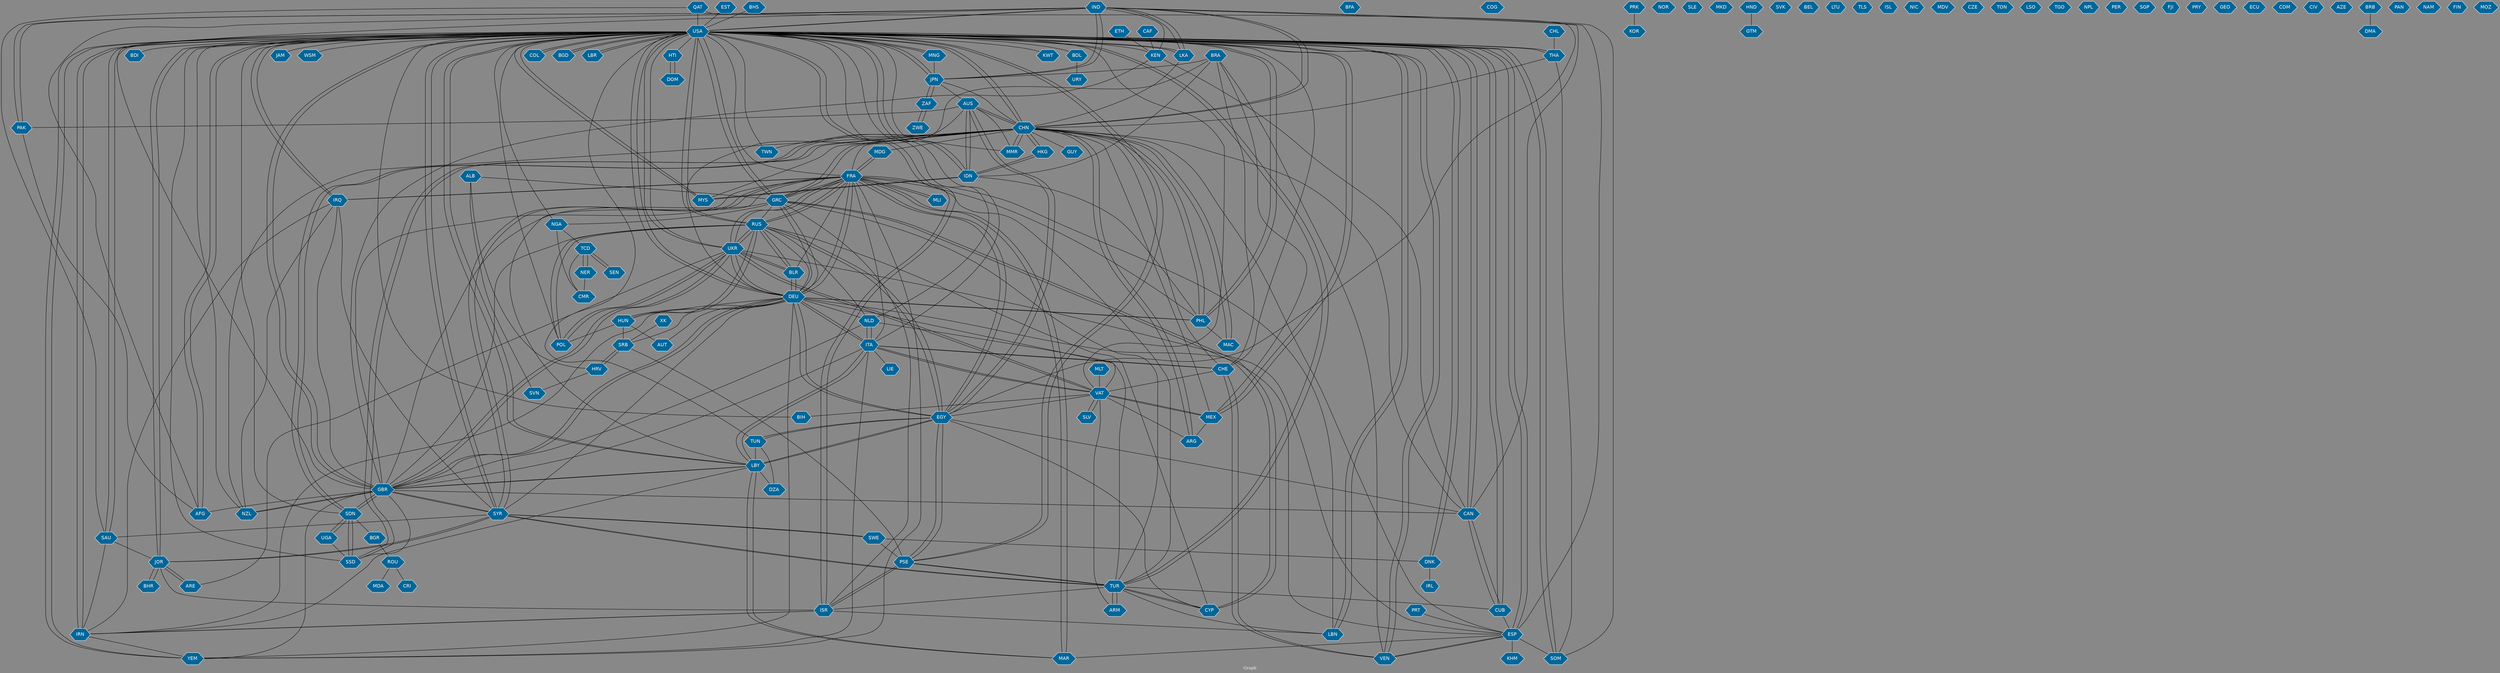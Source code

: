 // Countries together in item graph
graph {
	graph [bgcolor="#888888" fontcolor=white fontsize=12 label="Graph" outputorder=edgesfirst overlap=prism]
	node [color=white fillcolor="#006699" fontcolor=white fontname=Helvetica shape=hexagon style=filled]
	edge [arrowhead=open color=black fontcolor=white fontname=Courier fontsize=12]
		IND [label=IND]
		BFA [label=BFA]
		GRC [label=GRC]
		RUS [label=RUS]
		UKR [label=UKR]
		NGA [label=NGA]
		USA [label=USA]
		GBR [label=GBR]
		ITA [label=ITA]
		CHN [label=CHN]
		MAC [label=MAC]
		QAT [label=QAT]
		COG [label=COG]
		MEX [label=MEX]
		AUS [label=AUS]
		IDN [label=IDN]
		DEU [label=DEU]
		NER [label=NER]
		TCD [label=TCD]
		POL [label=POL]
		SYR [label=SYR]
		JAM [label=JAM]
		PRK [label=PRK]
		WSM [label=WSM]
		JOR [label=JOR]
		NOR [label=NOR]
		PSE [label=PSE]
		ISR [label=ISR]
		JPN [label=JPN]
		FRA [label=FRA]
		CHE [label=CHE]
		HUN [label=HUN]
		EGY [label=EGY]
		SAU [label=SAU]
		ESP [label=ESP]
		LKA [label=LKA]
		CUB [label=CUB]
		SDN [label=SDN]
		BGR [label=BGR]
		COL [label=COL]
		BRA [label=BRA]
		BGD [label=BGD]
		CAN [label=CAN]
		AUT [label=AUT]
		IRQ [label=IRQ]
		TWN [label=TWN]
		LBR [label=LBR]
		HKG [label=HKG]
		ARG [label=ARG]
		SLE [label=SLE]
		HTI [label=HTI]
		MKD [label=MKD]
		ZAF [label=ZAF]
		ROU [label=ROU]
		MDA [label=MDA]
		AFG [label=AFG]
		TUR [label=TUR]
		IRN [label=IRN]
		PRT [label=PRT]
		MYS [label=MYS]
		GTM [label=GTM]
		SRB [label=SRB]
		ALB [label=ALB]
		LBY [label=LBY]
		MMR [label=MMR]
		SVK [label=SVK]
		PHL [label=PHL]
		VEN [label=VEN]
		BEL [label=BEL]
		ARE [label=ARE]
		LTU [label=LTU]
		DNK [label=DNK]
		TLS [label=TLS]
		ISL [label=ISL]
		THA [label=THA]
		KOR [label=KOR]
		CHL [label=CHL]
		NIC [label=NIC]
		XK [label=XK]
		BHR [label=BHR]
		BIH [label=BIH]
		SSD [label=SSD]
		MLI [label=MLI]
		ARM [label=ARM]
		DZA [label=DZA]
		MAR [label=MAR]
		YEM [label=YEM]
		VAT [label=VAT]
		NZL [label=NZL]
		LBN [label=LBN]
		ZWE [label=ZWE]
		IRL [label=IRL]
		CYP [label=CYP]
		NLD [label=NLD]
		MDV [label=MDV]
		SVN [label=SVN]
		SWE [label=SWE]
		KEN [label=KEN]
		SLV [label=SLV]
		PAK [label=PAK]
		CZE [label=CZE]
		ETH [label=ETH]
		TON [label=TON]
		GUY [label=GUY]
		HRV [label=HRV]
		KHM [label=KHM]
		BOL [label=BOL]
		KWT [label=KWT]
		LSO [label=LSO]
		DOM [label=DOM]
		EST [label=EST]
		CAF [label=CAF]
		BLR [label=BLR]
		TGO [label=TGO]
		SOM [label=SOM]
		BDI [label=BDI]
		NPL [label=NPL]
		BHS [label=BHS]
		TUN [label=TUN]
		PER [label=PER]
		SGP [label=SGP]
		FJI [label=FJI]
		URY [label=URY]
		HND [label=HND]
		CMR [label=CMR]
		PRY [label=PRY]
		MNG [label=MNG]
		UGA [label=UGA]
		MDG [label=MDG]
		GEO [label=GEO]
		SEN [label=SEN]
		ECU [label=ECU]
		COM [label=COM]
		CIV [label=CIV]
		AZE [label=AZE]
		BRB [label=BRB]
		DMA [label=DMA]
		MLT [label=MLT]
		LIE [label=LIE]
		CRI [label=CRI]
		PAN [label=PAN]
		NAM [label=NAM]
		FIN [label=FIN]
		MOZ [label=MOZ]
			TUN -- EGY [weight=1]
			LKA -- IND [weight=3]
			IDN -- MYS [weight=1]
			MLI -- FRA [weight=1]
			USA -- VAT [weight=1]
			THA -- USA [weight=2]
			IRQ -- GBR [weight=1]
			IND -- JPN [weight=1]
			USA -- PSE [weight=2]
			CHE -- ITA [weight=1]
			SDN -- BGR [weight=1]
			CHE -- VEN [weight=1]
			IND -- CHN [weight=1]
			USA -- SSD [weight=1]
			IRN -- LBY [weight=1]
			LBY -- USA [weight=1]
			FRA -- YEM [weight=2]
			TCD -- SEN [weight=1]
			USA -- YEM [weight=3]
			POL -- RUS [weight=6]
			AUS -- PAK [weight=1]
			SEN -- TCD [weight=1]
			CHN -- SDN [weight=1]
			SSD -- CHN [weight=1]
			USA -- UKR [weight=13]
			ISR -- LBN [weight=1]
			EGY -- PSE [weight=1]
			CHN -- IND [weight=2]
			VAT -- MEX [weight=2]
			TUN -- LBY [weight=3]
			USA -- SYR [weight=5]
			PSE -- EGY [weight=1]
			GBR -- IND [weight=3]
			USA -- TUR [weight=1]
			USA -- COL [weight=1]
			PSE -- USA [weight=1]
			SAU -- IRN [weight=1]
			FRA -- DEU [weight=6]
			TUR -- ARM [weight=1]
			IDN -- AUS [weight=1]
			GBR -- SDN [weight=1]
			IRQ -- NZL [weight=1]
			PHL -- MAC [weight=2]
			CAF -- KEN [weight=1]
			SDN -- GBR [weight=1]
			USA -- JAM [weight=3]
			LBY -- FRA [weight=1]
			VAT -- EGY [weight=1]
			NLD -- USA [weight=2]
			ITA -- CHE [weight=1]
			JPN -- ZAF [weight=2]
			FRA -- SYR [weight=1]
			MEX -- USA [weight=4]
			CAN -- CUB [weight=1]
			SOM -- USA [weight=4]
			USA -- GRC [weight=2]
			FRA -- RUS [weight=4]
			DEU -- AUT [weight=1]
			ITA -- DEU [weight=1]
			VEN -- ESP [weight=1]
			MEX -- VAT [weight=1]
			UKR -- ESP [weight=1]
			GBR -- USA [weight=6]
			LBY -- ITA [weight=3]
			USA -- ISR [weight=8]
			SYR -- USA [weight=6]
			MYS -- IDN [weight=1]
			ITA -- LBY [weight=3]
			RUS -- FRA [weight=1]
			HUN -- SRB [weight=1]
			IRQ -- USA [weight=3]
			QAT -- EGY [weight=2]
			FRA -- IRQ [weight=1]
			SAU -- JOR [weight=1]
			TCD -- NER [weight=1]
			HUN -- POL [weight=1]
			USA -- IND [weight=3]
			CHE -- VAT [weight=2]
			BLR -- DEU [weight=2]
			FRA -- MDG [weight=1]
			USA -- VEN [weight=1]
			ZAF -- JPN [weight=1]
			RUS -- BLR [weight=1]
			USA -- TWN [weight=2]
			GBR -- ITA [weight=1]
			TUR -- CYP [weight=1]
			COL -- USA [weight=1]
			POL -- UKR [weight=4]
			JOR -- USA [weight=1]
			PRT -- ESP [weight=2]
			USA -- KWT [weight=2]
			USA -- JOR [weight=4]
			KEN -- GBR [weight=1]
			ALB -- HRV [weight=1]
			DEU -- HUN [weight=1]
			BRA -- DEU [weight=1]
			TUR -- SYR [weight=7]
			CAN -- USA [weight=1]
			GBR -- YEM [weight=1]
			TUR -- ISR [weight=1]
			SDN -- CHN [weight=1]
			FRA -- MAR [weight=1]
			USA -- NGA [weight=3]
			USA -- LKA [weight=2]
			SWE -- PSE [weight=1]
			ISR -- IRN [weight=4]
			HRV -- SRB [weight=1]
			EGY -- CAN [weight=1]
			TUR -- USA [weight=5]
			FRA -- MLI [weight=1]
			USA -- IRN [weight=12]
			KEN -- IND [weight=1]
			CHN -- ARG [weight=3]
			VEN -- CHE [weight=1]
			EGY -- DEU [weight=1]
			GBR -- LBY [weight=1]
			USA -- HTI [weight=1]
			USA -- IRQ [weight=4]
			BLR -- UKR [weight=3]
			DEU -- EGY [weight=1]
			ARE -- JOR [weight=2]
			GRC -- CYP [weight=2]
			IRQ -- SYR [weight=1]
			PSE -- ISR [weight=8]
			ISR -- USA [weight=13]
			DEU -- GRC [weight=4]
			USA -- DNK [weight=2]
			USA -- ESP [weight=4]
			ARM -- VAT [weight=1]
			BGR -- ROU [weight=1]
			JPN -- AUS [weight=2]
			AUS -- IDN [weight=7]
			POL -- USA [weight=2]
			GRC -- NGA [weight=1]
			GBR -- SYR [weight=5]
			HKG -- IDN [weight=1]
			SYR -- SWE [weight=1]
			ISR -- PSE [weight=9]
			IND -- PAK [weight=1]
			FRA -- ITA [weight=2]
			NLD -- RUS [weight=1]
			LBY -- MAR [weight=1]
			YEM -- ITA [weight=2]
			IND -- LKA [weight=3]
			SYR -- JOR [weight=2]
			CHN -- MMR [weight=2]
			USA -- BGD [weight=1]
			USA -- JPN [weight=3]
			USA -- MEX [weight=9]
			GBR -- NLD [weight=1]
			CHN -- SSD [weight=1]
			PHL -- CHN [weight=2]
			PRK -- KOR [weight=1]
			NZL -- GBR [weight=6]
			VAT -- SLV [weight=2]
			UGA -- SDN [weight=1]
			GRC -- GBR [weight=1]
			LBY -- EGY [weight=6]
			FRA -- LBN [weight=1]
			USA -- BOL [weight=1]
			LKA -- USA [weight=2]
			NGA -- TCD [weight=2]
			USA -- DEU [weight=4]
			AUS -- CHN [weight=3]
			SWE -- DNK [weight=2]
			SRB -- PSE [weight=1]
			USA -- KEN [weight=1]
			USA -- CAN [weight=2]
			DNK -- USA [weight=1]
			LBN -- USA [weight=1]
			ESP -- KHM [weight=1]
			MDG -- FRA [weight=1]
			FRA -- PHL [weight=1]
			USA -- PHL [weight=4]
			USA -- CUB [weight=5]
			TUR -- NLD [weight=1]
			CHN -- GUY [weight=1]
			UKR -- VAT [weight=2]
			DNK -- IRL [weight=1]
			XK -- SRB [weight=1]
			GRC -- DEU [weight=7]
			VAT -- DEU [weight=2]
			USA -- CHN [weight=18]
			AUS -- MMR [weight=1]
			CYP -- GRC [weight=2]
			FRA -- UKR [weight=8]
			ZWE -- ZAF [weight=2]
			USA -- IDN [weight=1]
			CHN -- HKG [weight=1]
			CHN -- ESP [weight=1]
			ETH -- KEN [weight=1]
			SYR -- TUR [weight=5]
			VEN -- USA [weight=1]
			CHN -- MAC [weight=2]
			IDN -- HKG [weight=5]
			USA -- THA [weight=2]
			MNG -- USA [weight=1]
			CHN -- CHE [weight=5]
			LBY -- DZA [weight=1]
			ARM -- TUR [weight=1]
			TUR -- CUB [weight=1]
			EGY -- CYP [weight=1]
			CHN -- CAN [weight=1]
			USA -- SOM [weight=2]
			DEU -- GBR [weight=3]
			CUB -- CAN [weight=1]
			ESP -- IND [weight=1]
			LBR -- USA [weight=1]
			JOR -- SYR [weight=1]
			DOM -- HTI [weight=1]
			PAK -- IND [weight=3]
			ITA -- LIE [weight=1]
			ARG -- CHN [weight=1]
			VAT -- BIH [weight=1]
			CYP -- RUS [weight=1]
			AUS -- EGY [weight=1]
			USA -- AFG [weight=3]
			DEU -- PHL [weight=1]
			QAT -- USA [weight=2]
			THA -- SOM [weight=1]
			SLV -- VAT [weight=1]
			GBR -- CAN [weight=1]
			IND -- USA [weight=3]
			CHN -- AUS [weight=4]
			SRB -- DEU [weight=1]
			CHN -- TWN [weight=1]
			RUS -- POL [weight=1]
			TCD -- CMR [weight=1]
			USA -- MNG [weight=1]
			MEX -- ARG [weight=1]
			PAK -- AFG [weight=1]
			VAT -- UKR [weight=1]
			BHS -- USA [weight=1]
			ZAF -- ZWE [weight=4]
			FRA -- GRC [weight=1]
			JPN -- IND [weight=2]
			MAR -- LBY [weight=1]
			IRN -- YEM [weight=1]
			CHL -- THA [weight=2]
			FRA -- BLR [weight=1]
			FRA -- USA [weight=2]
			ALB -- SVN [weight=1]
			FRA -- GBR [weight=1]
			YEM -- DEU [weight=1]
			SWE -- SYR [weight=1]
			LKA -- CHN [weight=1]
			UKR -- DEU [weight=16]
			ALB -- GRC [weight=1]
			ESP -- VEN [weight=1]
			CHN -- MDG [weight=1]
			SRB -- HRV [weight=2]
			AFG -- IND [weight=2]
			UKR -- GBR [weight=2]
			DEU -- NLD [weight=1]
			IDN -- PHL [weight=2]
			VAT -- ITA [weight=1]
			THA -- CHN [weight=1]
			CHN -- PHL [weight=3]
			SYR -- FRA [weight=3]
			BRB -- DMA [weight=1]
			PSE -- TUR [weight=1]
			SSD -- GBR [weight=2]
			IRN -- USA [weight=12]
			GRC -- USA [weight=5]
			QAT -- SAU [weight=1]
			KEN -- CAN [weight=1]
			IRQ -- FRA [weight=1]
			ESP -- USA [weight=4]
			GRC -- CHN [weight=6]
			DEU -- UKR [weight=6]
			UKR -- RUS [weight=11]
			ROU -- MDA [weight=1]
			MEX -- CHN [weight=2]
			BHR -- JOR [weight=1]
			ESP -- SOM [weight=1]
			ESP -- DEU [weight=1]
			HUN -- RUS [weight=2]
			USA -- SAU [weight=4]
			USA -- LBN [weight=1]
			RUS -- USA [weight=8]
			RUS -- EGY [weight=1]
			BRA -- VEN [weight=2]
			ISR -- GRC [weight=1]
			ITA -- NLD [weight=1]
			SYR -- GBR [weight=2]
			SSD -- SDN [weight=20]
			HUN -- AUT [weight=1]
			IND -- SOM [weight=1]
			NER -- TCD [weight=1]
			MMR -- CHN [weight=2]
			TUR -- LBN [weight=1]
			UKR -- FRA [weight=8]
			VAT -- ARG [weight=1]
			CYP -- TUR [weight=1]
			MYS -- USA [weight=1]
			USA -- NZL [weight=1]
			UGA -- SSD [weight=2]
			EGY -- TUN [weight=1]
			CAN -- IND [weight=1]
			AFG -- USA [weight=5]
			ROU -- CRI [weight=1]
			USA -- MYS [weight=1]
			USA -- LBY [weight=1]
			EGY -- AUS [weight=3]
			HND -- GTM [weight=1]
			LBY -- GBR [weight=1]
			BOL -- URY [weight=1]
			IRN -- ISR [weight=6]
			MYS -- CHN [weight=2]
			USA -- TUN [weight=1]
			SDN -- SSD [weight=8]
			BGD -- USA [weight=3]
			JPN -- CHN [weight=2]
			MNG -- JPN [weight=2]
			JOR -- ARE [weight=2]
			DEU -- SYR [weight=1]
			CHN -- GRC [weight=2]
			HUN -- DEU [weight=1]
			IDN -- USA [weight=1]
			NER -- CMR [weight=2]
			DEU -- RUS [weight=4]
			JPN -- USA [weight=3]
			DEU -- BLR [weight=1]
			IRQ -- IRN [weight=2]
			BRA -- MEX [weight=1]
			CHN -- USA [weight=11]
			USA -- LBR [weight=4]
			GRC -- TUR [weight=2]
			USA -- CHE [weight=1]
			TUR -- FRA [weight=1]
			BLR -- RUS [weight=1]
			DEU -- ITA [weight=1]
			JOR -- BHR [weight=1]
			GBR -- DEU [weight=1]
			GRC -- FRA [weight=1]
			EGY -- FRA [weight=1]
			UKR -- USA [weight=6]
			USA -- RUS [weight=12]
			BRA -- CHE [weight=2]
			HKG -- CHN [weight=1]
			RUS -- HUN [weight=2]
			SYR -- SAU [weight=1]
			CMR -- NGA [weight=1]
			MLT -- VAT [weight=1]
			GRC -- RUS [weight=1]
			DEU -- FRA [weight=5]
			PHL -- USA [weight=1]
			CUB -- USA [weight=11]
			UKR -- POL [weight=2]
			GBR -- AFG [weight=1]
			AUS -- NZL [weight=1]
			TUN -- DZA [weight=1]
			DEU -- IRN [weight=3]
			MAC -- CHN [weight=1]
			ESP -- MAR [weight=2]
			PHL -- DEU [weight=1]
			GBR -- NZL [weight=1]
			MMR -- USA [weight=1]
			TUR -- PSE [weight=1]
			EGY -- LBY [weight=7]
			SDN -- UGA [weight=1]
			USA -- SDN [weight=2]
			UKR -- BLR [weight=6]
			EGY -- RUS [weight=1]
			USA -- BDI [weight=1]
			NLD -- ITA [weight=1]
			BRA -- IDN [weight=1]
			BRA -- JPN [weight=3]
			GBR -- UKR [weight=2]
			YEM -- USA [weight=2]
			JOR -- ISR [weight=1]
			HTI -- DOM [weight=1]
			ITA -- VAT [weight=1]
			DEU -- USA [weight=4]
			RUS -- GBR [weight=5]
			USA -- WSM [weight=2]
			FRA -- CHN [weight=2]
			USA -- ITA [weight=1]
			HRV -- SVN [weight=2]
			MAR -- FRA [weight=2]
			RUS -- UKR [weight=24]
			BIH -- USA [weight=1]
			ARE -- UKR [weight=1]
			USA -- GBR [weight=12]
			EST -- USA [weight=1]
			FRA -- EGY [weight=1]
			CUB -- ESP [weight=1]
			SAU -- USA [weight=2]
}